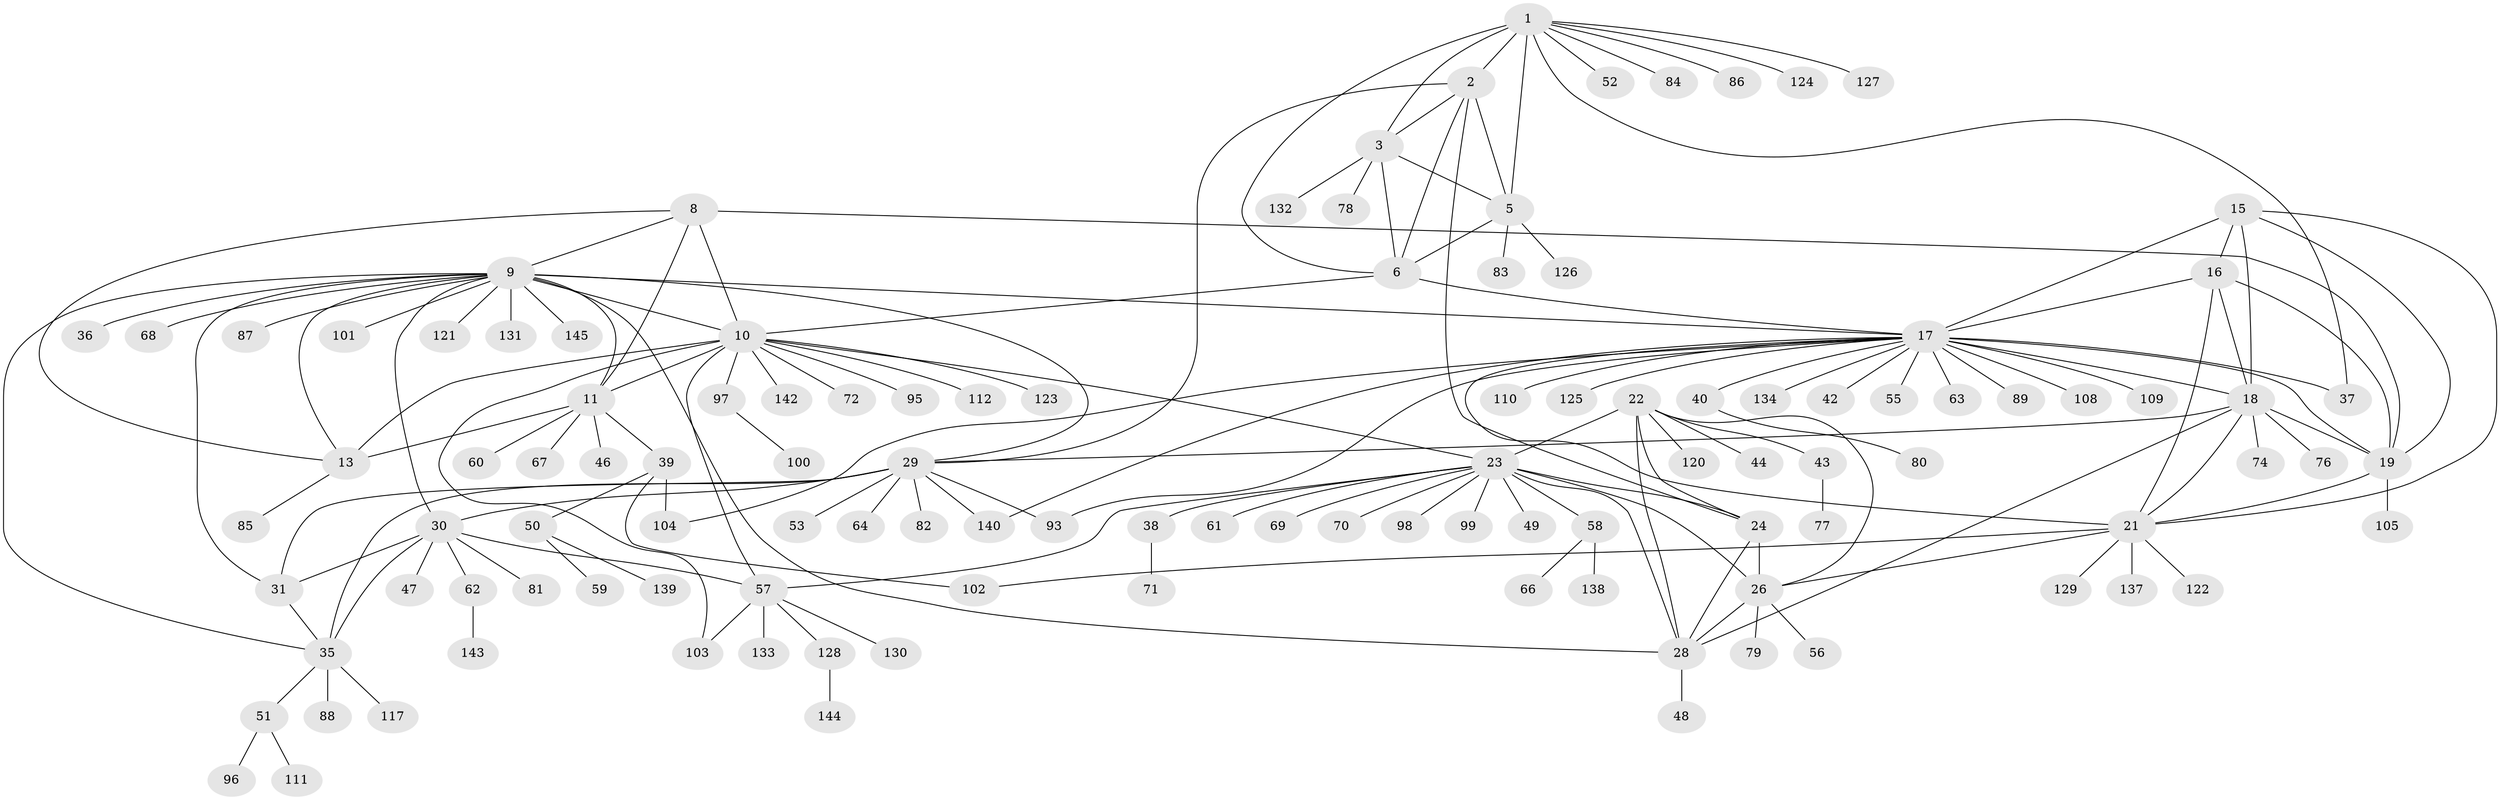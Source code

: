 // original degree distribution, {9: 0.04827586206896552, 6: 0.027586206896551724, 8: 0.041379310344827586, 10: 0.041379310344827586, 7: 0.041379310344827586, 12: 0.020689655172413793, 15: 0.006896551724137931, 13: 0.013793103448275862, 14: 0.006896551724137931, 1: 0.5862068965517241, 2: 0.12413793103448276, 3: 0.020689655172413793, 4: 0.020689655172413793}
// Generated by graph-tools (version 1.1) at 2025/11/02/27/25 16:11:37]
// undirected, 114 vertices, 163 edges
graph export_dot {
graph [start="1"]
  node [color=gray90,style=filled];
  1 [super="+4"];
  2 [super="+54"];
  3 [super="+115"];
  5 [super="+7"];
  6;
  8 [super="+65"];
  9 [super="+34"];
  10 [super="+14"];
  11 [super="+12"];
  13 [super="+113"];
  15 [super="+73"];
  16;
  17 [super="+20"];
  18 [super="+107"];
  19;
  21 [super="+94"];
  22 [super="+45"];
  23 [super="+25"];
  24 [super="+27"];
  26 [super="+91"];
  28 [super="+41"];
  29 [super="+32"];
  30 [super="+33"];
  31;
  35 [super="+119"];
  36;
  37;
  38 [super="+92"];
  39;
  40;
  42;
  43;
  44;
  46;
  47;
  48 [super="+141"];
  49;
  50;
  51 [super="+136"];
  52;
  53;
  55;
  56;
  57 [super="+75"];
  58 [super="+118"];
  59;
  60;
  61;
  62;
  63;
  64;
  66;
  67;
  68;
  69 [super="+114"];
  70;
  71;
  72;
  74;
  76;
  77;
  78;
  79;
  80;
  81;
  82;
  83;
  84 [super="+90"];
  85;
  86;
  87;
  88;
  89;
  93;
  95;
  96;
  97;
  98;
  99;
  100;
  101;
  102;
  103 [super="+106"];
  104;
  105 [super="+116"];
  108;
  109;
  110 [super="+135"];
  111;
  112;
  117;
  120;
  121;
  122;
  123;
  124;
  125;
  126;
  127;
  128;
  129;
  130;
  131;
  132;
  133;
  134;
  137;
  138;
  139;
  140;
  142;
  143;
  144;
  145;
  1 -- 2 [weight=2];
  1 -- 3 [weight=2];
  1 -- 5 [weight=4];
  1 -- 6 [weight=2];
  1 -- 37;
  1 -- 52;
  1 -- 127;
  1 -- 84;
  1 -- 86;
  1 -- 124;
  2 -- 3;
  2 -- 5 [weight=2];
  2 -- 6;
  2 -- 24;
  2 -- 29;
  3 -- 5 [weight=2];
  3 -- 6;
  3 -- 78;
  3 -- 132;
  5 -- 6 [weight=2];
  5 -- 83;
  5 -- 126;
  6 -- 17;
  6 -- 10;
  8 -- 9;
  8 -- 10 [weight=2];
  8 -- 11 [weight=2];
  8 -- 13;
  8 -- 19;
  9 -- 10 [weight=2];
  9 -- 11 [weight=2];
  9 -- 13;
  9 -- 68;
  9 -- 101;
  9 -- 145;
  9 -- 35;
  9 -- 36;
  9 -- 131;
  9 -- 17;
  9 -- 87;
  9 -- 121;
  9 -- 28;
  9 -- 29 [weight=2];
  9 -- 30 [weight=2];
  9 -- 31;
  10 -- 11 [weight=4];
  10 -- 13 [weight=2];
  10 -- 23;
  10 -- 72;
  10 -- 97;
  10 -- 112;
  10 -- 103;
  10 -- 142;
  10 -- 57;
  10 -- 123;
  10 -- 95;
  11 -- 13 [weight=2];
  11 -- 46;
  11 -- 67;
  11 -- 39;
  11 -- 60;
  13 -- 85;
  15 -- 16;
  15 -- 17 [weight=2];
  15 -- 18;
  15 -- 19;
  15 -- 21;
  16 -- 17 [weight=2];
  16 -- 18;
  16 -- 19;
  16 -- 21;
  17 -- 18 [weight=2];
  17 -- 19 [weight=2];
  17 -- 21 [weight=2];
  17 -- 37;
  17 -- 55;
  17 -- 63;
  17 -- 89;
  17 -- 93;
  17 -- 104;
  17 -- 140;
  17 -- 134;
  17 -- 40;
  17 -- 42;
  17 -- 108;
  17 -- 109;
  17 -- 110;
  17 -- 125;
  18 -- 19;
  18 -- 21;
  18 -- 74;
  18 -- 76;
  18 -- 28;
  18 -- 29;
  19 -- 21;
  19 -- 105;
  21 -- 26;
  21 -- 102;
  21 -- 122;
  21 -- 129;
  21 -- 137;
  22 -- 23 [weight=2];
  22 -- 24 [weight=2];
  22 -- 26;
  22 -- 28;
  22 -- 43;
  22 -- 44;
  22 -- 120;
  23 -- 24 [weight=4];
  23 -- 26 [weight=2];
  23 -- 28 [weight=2];
  23 -- 38;
  23 -- 57;
  23 -- 58;
  23 -- 61;
  23 -- 69;
  23 -- 70;
  23 -- 99;
  23 -- 98;
  23 -- 49;
  24 -- 26 [weight=2];
  24 -- 28 [weight=2];
  26 -- 28;
  26 -- 56;
  26 -- 79;
  28 -- 48;
  29 -- 30 [weight=4];
  29 -- 31 [weight=2];
  29 -- 35 [weight=2];
  29 -- 140;
  29 -- 64;
  29 -- 82;
  29 -- 93;
  29 -- 53;
  30 -- 31 [weight=2];
  30 -- 35 [weight=2];
  30 -- 47;
  30 -- 81;
  30 -- 62;
  30 -- 57;
  31 -- 35;
  35 -- 51;
  35 -- 88;
  35 -- 117;
  38 -- 71;
  39 -- 50;
  39 -- 102;
  39 -- 104;
  40 -- 80;
  43 -- 77;
  50 -- 59;
  50 -- 139;
  51 -- 96;
  51 -- 111;
  57 -- 103;
  57 -- 128;
  57 -- 130;
  57 -- 133;
  58 -- 66;
  58 -- 138;
  62 -- 143;
  97 -- 100;
  128 -- 144;
}
